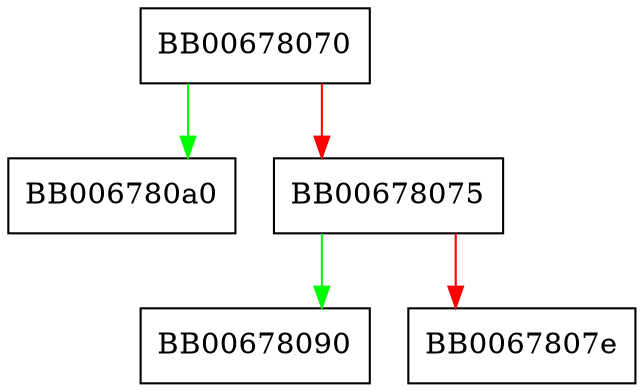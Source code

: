 digraph X509_set_serialNumber {
  node [shape="box"];
  graph [splines=ortho];
  BB00678070 -> BB006780a0 [color="green"];
  BB00678070 -> BB00678075 [color="red"];
  BB00678075 -> BB00678090 [color="green"];
  BB00678075 -> BB0067807e [color="red"];
}